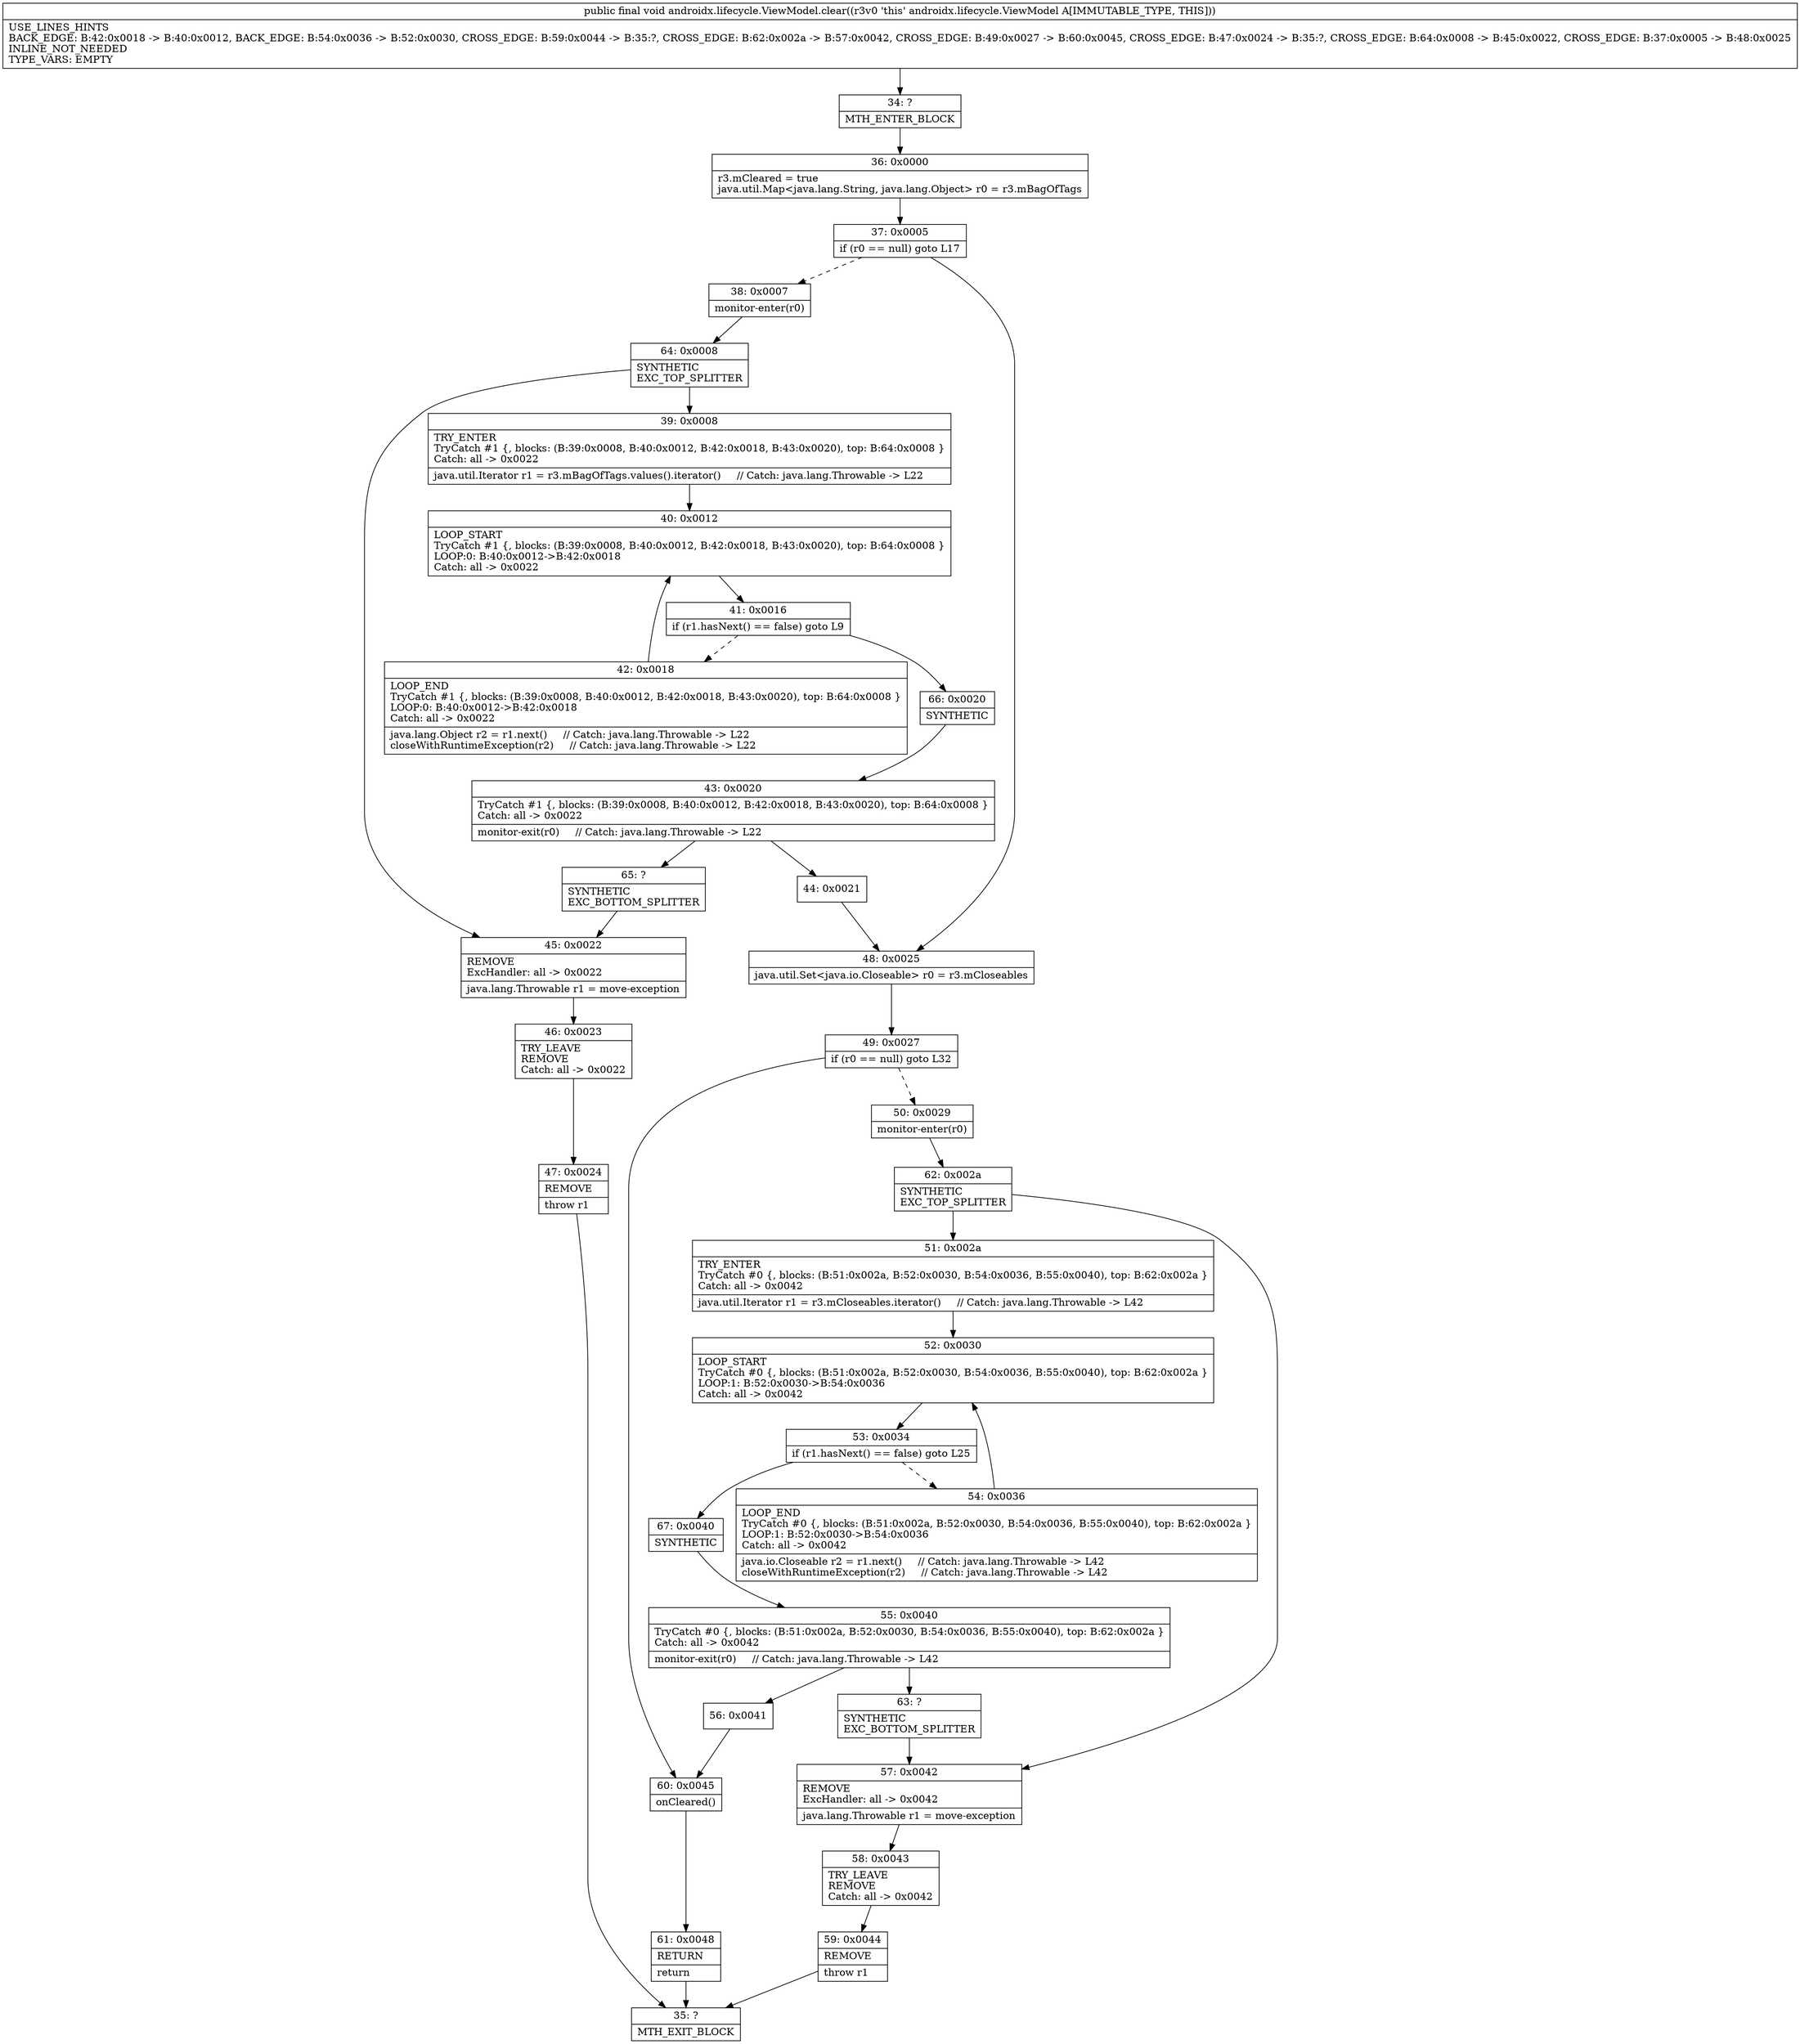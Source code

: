digraph "CFG forandroidx.lifecycle.ViewModel.clear()V" {
Node_34 [shape=record,label="{34\:\ ?|MTH_ENTER_BLOCK\l}"];
Node_36 [shape=record,label="{36\:\ 0x0000|r3.mCleared = true\ljava.util.Map\<java.lang.String, java.lang.Object\> r0 = r3.mBagOfTags\l}"];
Node_37 [shape=record,label="{37\:\ 0x0005|if (r0 == null) goto L17\l}"];
Node_38 [shape=record,label="{38\:\ 0x0007|monitor\-enter(r0)\l}"];
Node_64 [shape=record,label="{64\:\ 0x0008|SYNTHETIC\lEXC_TOP_SPLITTER\l}"];
Node_39 [shape=record,label="{39\:\ 0x0008|TRY_ENTER\lTryCatch #1 \{, blocks: (B:39:0x0008, B:40:0x0012, B:42:0x0018, B:43:0x0020), top: B:64:0x0008 \}\lCatch: all \-\> 0x0022\l|java.util.Iterator r1 = r3.mBagOfTags.values().iterator()     \/\/ Catch: java.lang.Throwable \-\> L22\l}"];
Node_40 [shape=record,label="{40\:\ 0x0012|LOOP_START\lTryCatch #1 \{, blocks: (B:39:0x0008, B:40:0x0012, B:42:0x0018, B:43:0x0020), top: B:64:0x0008 \}\lLOOP:0: B:40:0x0012\-\>B:42:0x0018\lCatch: all \-\> 0x0022\l}"];
Node_41 [shape=record,label="{41\:\ 0x0016|if (r1.hasNext() == false) goto L9\l}"];
Node_42 [shape=record,label="{42\:\ 0x0018|LOOP_END\lTryCatch #1 \{, blocks: (B:39:0x0008, B:40:0x0012, B:42:0x0018, B:43:0x0020), top: B:64:0x0008 \}\lLOOP:0: B:40:0x0012\-\>B:42:0x0018\lCatch: all \-\> 0x0022\l|java.lang.Object r2 = r1.next()     \/\/ Catch: java.lang.Throwable \-\> L22\lcloseWithRuntimeException(r2)     \/\/ Catch: java.lang.Throwable \-\> L22\l}"];
Node_66 [shape=record,label="{66\:\ 0x0020|SYNTHETIC\l}"];
Node_43 [shape=record,label="{43\:\ 0x0020|TryCatch #1 \{, blocks: (B:39:0x0008, B:40:0x0012, B:42:0x0018, B:43:0x0020), top: B:64:0x0008 \}\lCatch: all \-\> 0x0022\l|monitor\-exit(r0)     \/\/ Catch: java.lang.Throwable \-\> L22\l}"];
Node_44 [shape=record,label="{44\:\ 0x0021}"];
Node_65 [shape=record,label="{65\:\ ?|SYNTHETIC\lEXC_BOTTOM_SPLITTER\l}"];
Node_45 [shape=record,label="{45\:\ 0x0022|REMOVE\lExcHandler: all \-\> 0x0022\l|java.lang.Throwable r1 = move\-exception\l}"];
Node_46 [shape=record,label="{46\:\ 0x0023|TRY_LEAVE\lREMOVE\lCatch: all \-\> 0x0022\l}"];
Node_47 [shape=record,label="{47\:\ 0x0024|REMOVE\l|throw r1\l}"];
Node_35 [shape=record,label="{35\:\ ?|MTH_EXIT_BLOCK\l}"];
Node_48 [shape=record,label="{48\:\ 0x0025|java.util.Set\<java.io.Closeable\> r0 = r3.mCloseables\l}"];
Node_49 [shape=record,label="{49\:\ 0x0027|if (r0 == null) goto L32\l}"];
Node_50 [shape=record,label="{50\:\ 0x0029|monitor\-enter(r0)\l}"];
Node_62 [shape=record,label="{62\:\ 0x002a|SYNTHETIC\lEXC_TOP_SPLITTER\l}"];
Node_51 [shape=record,label="{51\:\ 0x002a|TRY_ENTER\lTryCatch #0 \{, blocks: (B:51:0x002a, B:52:0x0030, B:54:0x0036, B:55:0x0040), top: B:62:0x002a \}\lCatch: all \-\> 0x0042\l|java.util.Iterator r1 = r3.mCloseables.iterator()     \/\/ Catch: java.lang.Throwable \-\> L42\l}"];
Node_52 [shape=record,label="{52\:\ 0x0030|LOOP_START\lTryCatch #0 \{, blocks: (B:51:0x002a, B:52:0x0030, B:54:0x0036, B:55:0x0040), top: B:62:0x002a \}\lLOOP:1: B:52:0x0030\-\>B:54:0x0036\lCatch: all \-\> 0x0042\l}"];
Node_53 [shape=record,label="{53\:\ 0x0034|if (r1.hasNext() == false) goto L25\l}"];
Node_54 [shape=record,label="{54\:\ 0x0036|LOOP_END\lTryCatch #0 \{, blocks: (B:51:0x002a, B:52:0x0030, B:54:0x0036, B:55:0x0040), top: B:62:0x002a \}\lLOOP:1: B:52:0x0030\-\>B:54:0x0036\lCatch: all \-\> 0x0042\l|java.io.Closeable r2 = r1.next()     \/\/ Catch: java.lang.Throwable \-\> L42\lcloseWithRuntimeException(r2)     \/\/ Catch: java.lang.Throwable \-\> L42\l}"];
Node_67 [shape=record,label="{67\:\ 0x0040|SYNTHETIC\l}"];
Node_55 [shape=record,label="{55\:\ 0x0040|TryCatch #0 \{, blocks: (B:51:0x002a, B:52:0x0030, B:54:0x0036, B:55:0x0040), top: B:62:0x002a \}\lCatch: all \-\> 0x0042\l|monitor\-exit(r0)     \/\/ Catch: java.lang.Throwable \-\> L42\l}"];
Node_56 [shape=record,label="{56\:\ 0x0041}"];
Node_63 [shape=record,label="{63\:\ ?|SYNTHETIC\lEXC_BOTTOM_SPLITTER\l}"];
Node_57 [shape=record,label="{57\:\ 0x0042|REMOVE\lExcHandler: all \-\> 0x0042\l|java.lang.Throwable r1 = move\-exception\l}"];
Node_58 [shape=record,label="{58\:\ 0x0043|TRY_LEAVE\lREMOVE\lCatch: all \-\> 0x0042\l}"];
Node_59 [shape=record,label="{59\:\ 0x0044|REMOVE\l|throw r1\l}"];
Node_60 [shape=record,label="{60\:\ 0x0045|onCleared()\l}"];
Node_61 [shape=record,label="{61\:\ 0x0048|RETURN\l|return\l}"];
MethodNode[shape=record,label="{public final void androidx.lifecycle.ViewModel.clear((r3v0 'this' androidx.lifecycle.ViewModel A[IMMUTABLE_TYPE, THIS]))  | USE_LINES_HINTS\lBACK_EDGE: B:42:0x0018 \-\> B:40:0x0012, BACK_EDGE: B:54:0x0036 \-\> B:52:0x0030, CROSS_EDGE: B:59:0x0044 \-\> B:35:?, CROSS_EDGE: B:62:0x002a \-\> B:57:0x0042, CROSS_EDGE: B:49:0x0027 \-\> B:60:0x0045, CROSS_EDGE: B:47:0x0024 \-\> B:35:?, CROSS_EDGE: B:64:0x0008 \-\> B:45:0x0022, CROSS_EDGE: B:37:0x0005 \-\> B:48:0x0025\lINLINE_NOT_NEEDED\lTYPE_VARS: EMPTY\l}"];
MethodNode -> Node_34;Node_34 -> Node_36;
Node_36 -> Node_37;
Node_37 -> Node_38[style=dashed];
Node_37 -> Node_48;
Node_38 -> Node_64;
Node_64 -> Node_39;
Node_64 -> Node_45;
Node_39 -> Node_40;
Node_40 -> Node_41;
Node_41 -> Node_42[style=dashed];
Node_41 -> Node_66;
Node_42 -> Node_40;
Node_66 -> Node_43;
Node_43 -> Node_44;
Node_43 -> Node_65;
Node_44 -> Node_48;
Node_65 -> Node_45;
Node_45 -> Node_46;
Node_46 -> Node_47;
Node_47 -> Node_35;
Node_48 -> Node_49;
Node_49 -> Node_50[style=dashed];
Node_49 -> Node_60;
Node_50 -> Node_62;
Node_62 -> Node_51;
Node_62 -> Node_57;
Node_51 -> Node_52;
Node_52 -> Node_53;
Node_53 -> Node_54[style=dashed];
Node_53 -> Node_67;
Node_54 -> Node_52;
Node_67 -> Node_55;
Node_55 -> Node_56;
Node_55 -> Node_63;
Node_56 -> Node_60;
Node_63 -> Node_57;
Node_57 -> Node_58;
Node_58 -> Node_59;
Node_59 -> Node_35;
Node_60 -> Node_61;
Node_61 -> Node_35;
}

